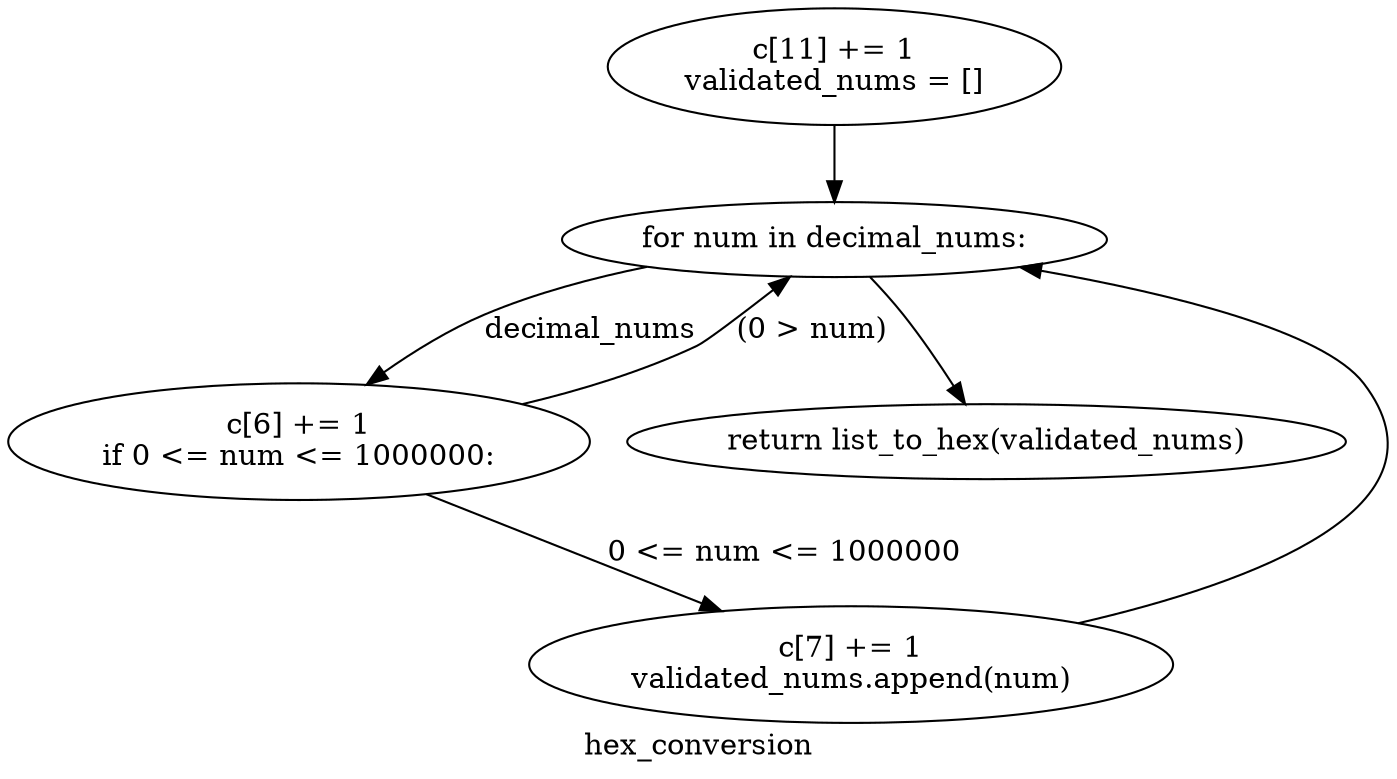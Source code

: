 digraph clusterhex_conversion {
	graph [bb="0,0,537.2,367.83",
		label=hex_conversion,
		lheight=0.22,
		lp="268.6,11.875",
		lwidth=1.23
	];
	node [label="\N"];
	1	[height=0.77585,
		label="c[11] += 1
validated_nums = []
",
		pos="319.49,339.9",
		width=2.5092];
	2	[height=0.5,
		label="for num in decimal_nums:
",
		pos="319.49,256.97",
		width=2.9709];
	1 -> 2	[pos="e,319.49,275.45 319.49,311.5 319.49,303.59 319.49,294.92 319.49,286.91"];
	3	[height=0.77585,
		label="c[6] += 1
if 0 <= num <= 1000000:
",
		pos="110.49,159.29",
		width=3.069];
	2 -> 3	[label=decimal_nums,
		lp="174.61,213.1",
		pos="e,115.05,187.68 228.74,247.14 189.45,241.66 149.07,233.27 134.24,220.97 127.19,215.13 122.23,206.93 118.74,198.44"];
	4	[height=0.5,
		label="return list_to_hex(validated_nums)
",
		pos="378.49,159.29",
		width=3.8718];
	2 -> 4	[pos="e,369.45,177.59 332.33,238.78 336.35,233.19 340.72,226.9 344.49,220.97 351.28,210.27 358.22,198.14 364.04,187.55"];
	3 -> 2	[label="(0 > num)",
		lp="276.24,213.1",
		pos="e,287.92,239.39 168.27,183.44 184.61,190.22 202.33,197.82 218.49,205.22 238.17,214.25 259.65,224.92 277.72,234.15"];
	5	[height=0.77585,
		label="c[7] += 1
validated_nums.append(num)
",
		pos="327.49,51.681",
		width=3.5552];
	3 -> 5	[label="0 <= num <= 1000000",
		lp="294.49,105.49",
		pos="e,276.17,77.653 160.54,133.93 191.96,118.64 232.7,98.81 266.07,82.569"];
	5 -> 2	[pos="e,414.97,248.63 430.1,68.681 466.78,79.89 504.45,98.95 526.49,131.36 540.45,151.89 541.01,167.09 526.49,187.22 503.19,219.5 464.12,\
236.87 426.16,246.12"];
}
